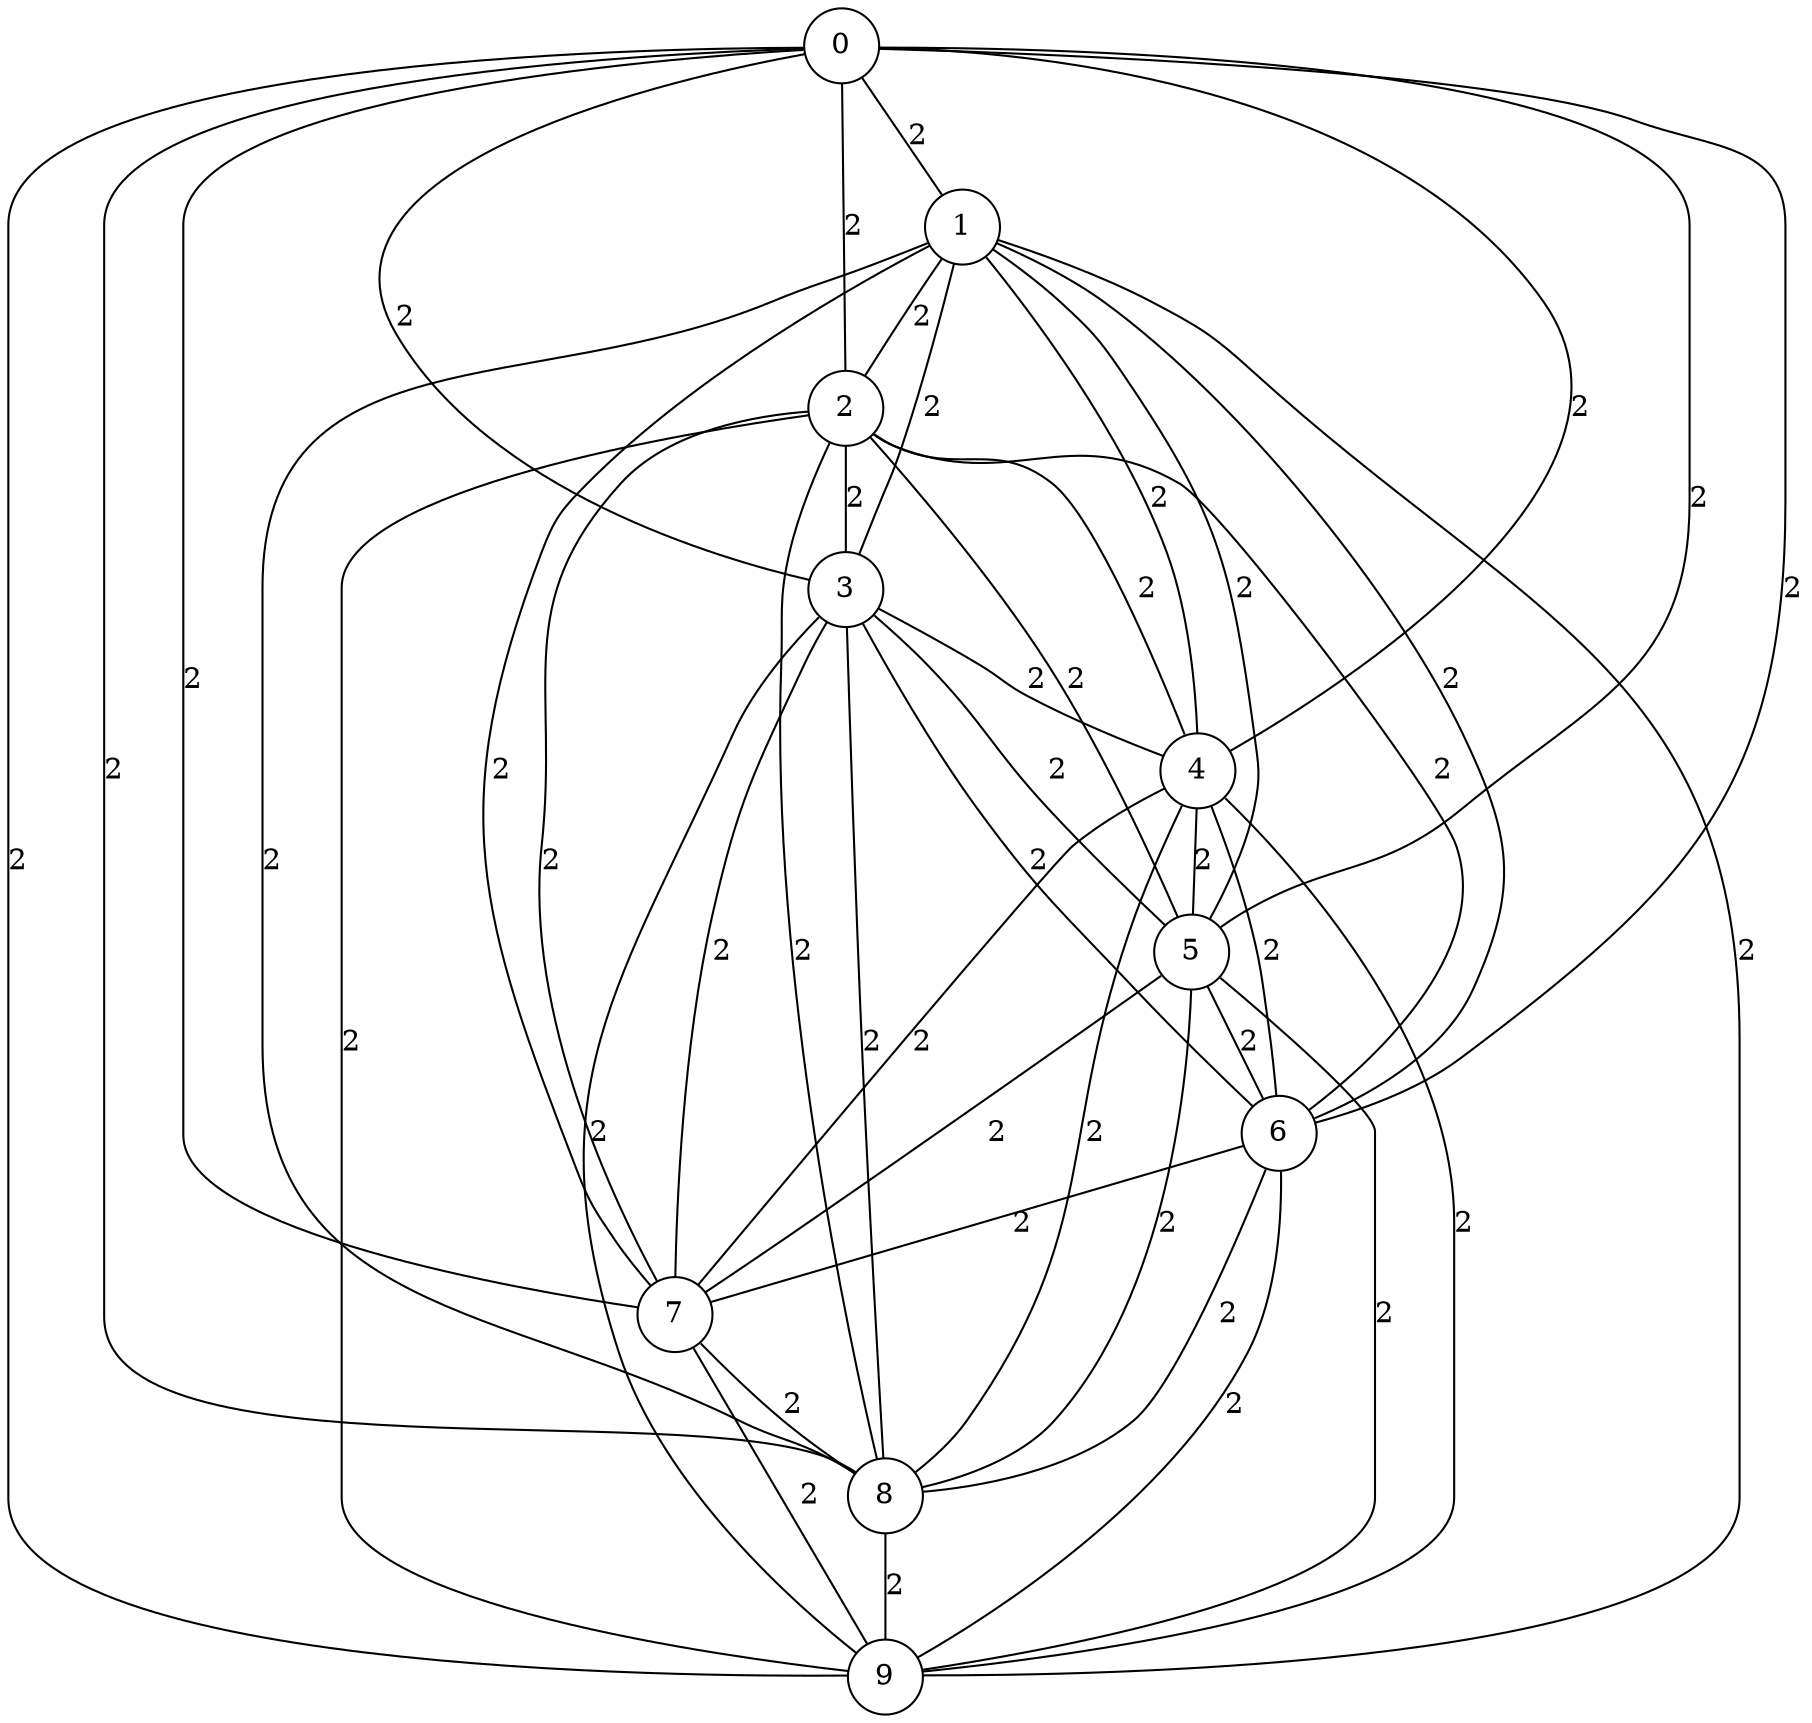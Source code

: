 graph qubit_interaction_graph {
    node [shape=circle];
    0 -- 1 [label=2];
    0 -- 2 [label=2];
    0 -- 3 [label=2];
    0 -- 4 [label=2];
    0 -- 5 [label=2];
    0 -- 6 [label=2];
    0 -- 7 [label=2];
    0 -- 8 [label=2];
    0 -- 9 [label=2];
    1 -- 2 [label=2];
    1 -- 3 [label=2];
    1 -- 4 [label=2];
    1 -- 5 [label=2];
    1 -- 6 [label=2];
    1 -- 7 [label=2];
    1 -- 8 [label=2];
    1 -- 9 [label=2];
    2 -- 3 [label=2];
    2 -- 4 [label=2];
    2 -- 5 [label=2];
    2 -- 6 [label=2];
    2 -- 7 [label=2];
    2 -- 8 [label=2];
    2 -- 9 [label=2];
    3 -- 4 [label=2];
    3 -- 5 [label=2];
    3 -- 6 [label=2];
    3 -- 7 [label=2];
    3 -- 8 [label=2];
    3 -- 9 [label=2];
    4 -- 5 [label=2];
    4 -- 6 [label=2];
    4 -- 7 [label=2];
    4 -- 8 [label=2];
    4 -- 9 [label=2];
    5 -- 6 [label=2];
    5 -- 7 [label=2];
    5 -- 8 [label=2];
    5 -- 9 [label=2];
    6 -- 7 [label=2];
    6 -- 8 [label=2];
    6 -- 9 [label=2];
    7 -- 8 [label=2];
    7 -- 9 [label=2];
    8 -- 9 [label=2];
}